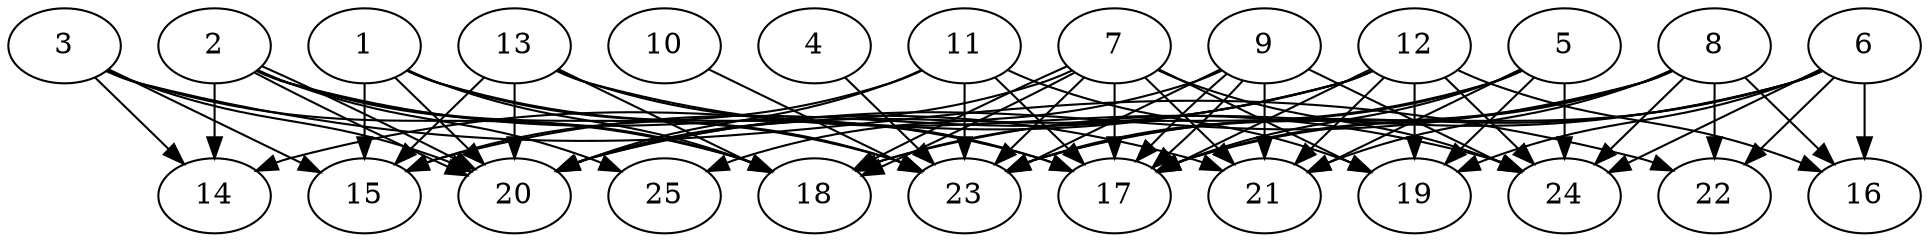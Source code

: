 // DAG automatically generated by daggen at Thu Oct  3 14:00:39 2019
// ./daggen --dot -n 25 --ccr 0.5 --fat 0.9 --regular 0.5 --density 0.9 --mindata 5242880 --maxdata 52428800 
digraph G {
  1 [size="72689664", alpha="0.04", expect_size="36344832"] 
  1 -> 15 [size ="36344832"]
  1 -> 17 [size ="36344832"]
  1 -> 18 [size ="36344832"]
  1 -> 20 [size ="36344832"]
  1 -> 23 [size ="36344832"]
  2 [size="55521280", alpha="0.12", expect_size="27760640"] 
  2 -> 14 [size ="27760640"]
  2 -> 18 [size ="27760640"]
  2 -> 20 [size ="27760640"]
  2 -> 20 [size ="27760640"]
  2 -> 21 [size ="27760640"]
  2 -> 23 [size ="27760640"]
  2 -> 25 [size ="27760640"]
  3 [size="51843072", alpha="0.04", expect_size="25921536"] 
  3 -> 14 [size ="25921536"]
  3 -> 15 [size ="25921536"]
  3 -> 18 [size ="25921536"]
  3 -> 20 [size ="25921536"]
  3 -> 22 [size ="25921536"]
  4 [size="81975296", alpha="0.14", expect_size="40987648"] 
  4 -> 23 [size ="40987648"]
  5 [size="63545344", alpha="0.01", expect_size="31772672"] 
  5 -> 17 [size ="31772672"]
  5 -> 18 [size ="31772672"]
  5 -> 19 [size ="31772672"]
  5 -> 21 [size ="31772672"]
  5 -> 23 [size ="31772672"]
  5 -> 24 [size ="31772672"]
  6 [size="37677056", alpha="0.10", expect_size="18838528"] 
  6 -> 16 [size ="18838528"]
  6 -> 17 [size ="18838528"]
  6 -> 18 [size ="18838528"]
  6 -> 19 [size ="18838528"]
  6 -> 22 [size ="18838528"]
  6 -> 23 [size ="18838528"]
  6 -> 24 [size ="18838528"]
  7 [size="89382912", alpha="0.00", expect_size="44691456"] 
  7 -> 17 [size ="44691456"]
  7 -> 18 [size ="44691456"]
  7 -> 18 [size ="44691456"]
  7 -> 19 [size ="44691456"]
  7 -> 20 [size ="44691456"]
  7 -> 21 [size ="44691456"]
  7 -> 23 [size ="44691456"]
  7 -> 24 [size ="44691456"]
  8 [size="78614528", alpha="0.13", expect_size="39307264"] 
  8 -> 16 [size ="39307264"]
  8 -> 17 [size ="39307264"]
  8 -> 20 [size ="39307264"]
  8 -> 21 [size ="39307264"]
  8 -> 22 [size ="39307264"]
  8 -> 23 [size ="39307264"]
  8 -> 24 [size ="39307264"]
  9 [size="100667392", alpha="0.08", expect_size="50333696"] 
  9 -> 17 [size ="50333696"]
  9 -> 17 [size ="50333696"]
  9 -> 21 [size ="50333696"]
  9 -> 23 [size ="50333696"]
  9 -> 24 [size ="50333696"]
  9 -> 25 [size ="50333696"]
  10 [size="76890112", alpha="0.13", expect_size="38445056"] 
  10 -> 23 [size ="38445056"]
  11 [size="16627712", alpha="0.10", expect_size="8313856"] 
  11 -> 15 [size ="8313856"]
  11 -> 17 [size ="8313856"]
  11 -> 19 [size ="8313856"]
  11 -> 20 [size ="8313856"]
  11 -> 23 [size ="8313856"]
  12 [size="33777664", alpha="0.04", expect_size="16888832"] 
  12 -> 14 [size ="16888832"]
  12 -> 15 [size ="16888832"]
  12 -> 16 [size ="16888832"]
  12 -> 17 [size ="16888832"]
  12 -> 19 [size ="16888832"]
  12 -> 20 [size ="16888832"]
  12 -> 21 [size ="16888832"]
  12 -> 24 [size ="16888832"]
  13 [size="89868288", alpha="0.03", expect_size="44934144"] 
  13 -> 15 [size ="44934144"]
  13 -> 17 [size ="44934144"]
  13 -> 18 [size ="44934144"]
  13 -> 20 [size ="44934144"]
  13 -> 24 [size ="44934144"]
  14 [size="14714880", alpha="0.02", expect_size="7357440"] 
  15 [size="78946304", alpha="0.03", expect_size="39473152"] 
  16 [size="84500480", alpha="0.20", expect_size="42250240"] 
  17 [size="38926336", alpha="0.05", expect_size="19463168"] 
  18 [size="41222144", alpha="0.00", expect_size="20611072"] 
  19 [size="102072320", alpha="0.03", expect_size="51036160"] 
  20 [size="45342720", alpha="0.05", expect_size="22671360"] 
  21 [size="14589952", alpha="0.02", expect_size="7294976"] 
  22 [size="61816832", alpha="0.07", expect_size="30908416"] 
  23 [size="78966784", alpha="0.02", expect_size="39483392"] 
  24 [size="93532160", alpha="0.11", expect_size="46766080"] 
  25 [size="102320128", alpha="0.12", expect_size="51160064"] 
}
